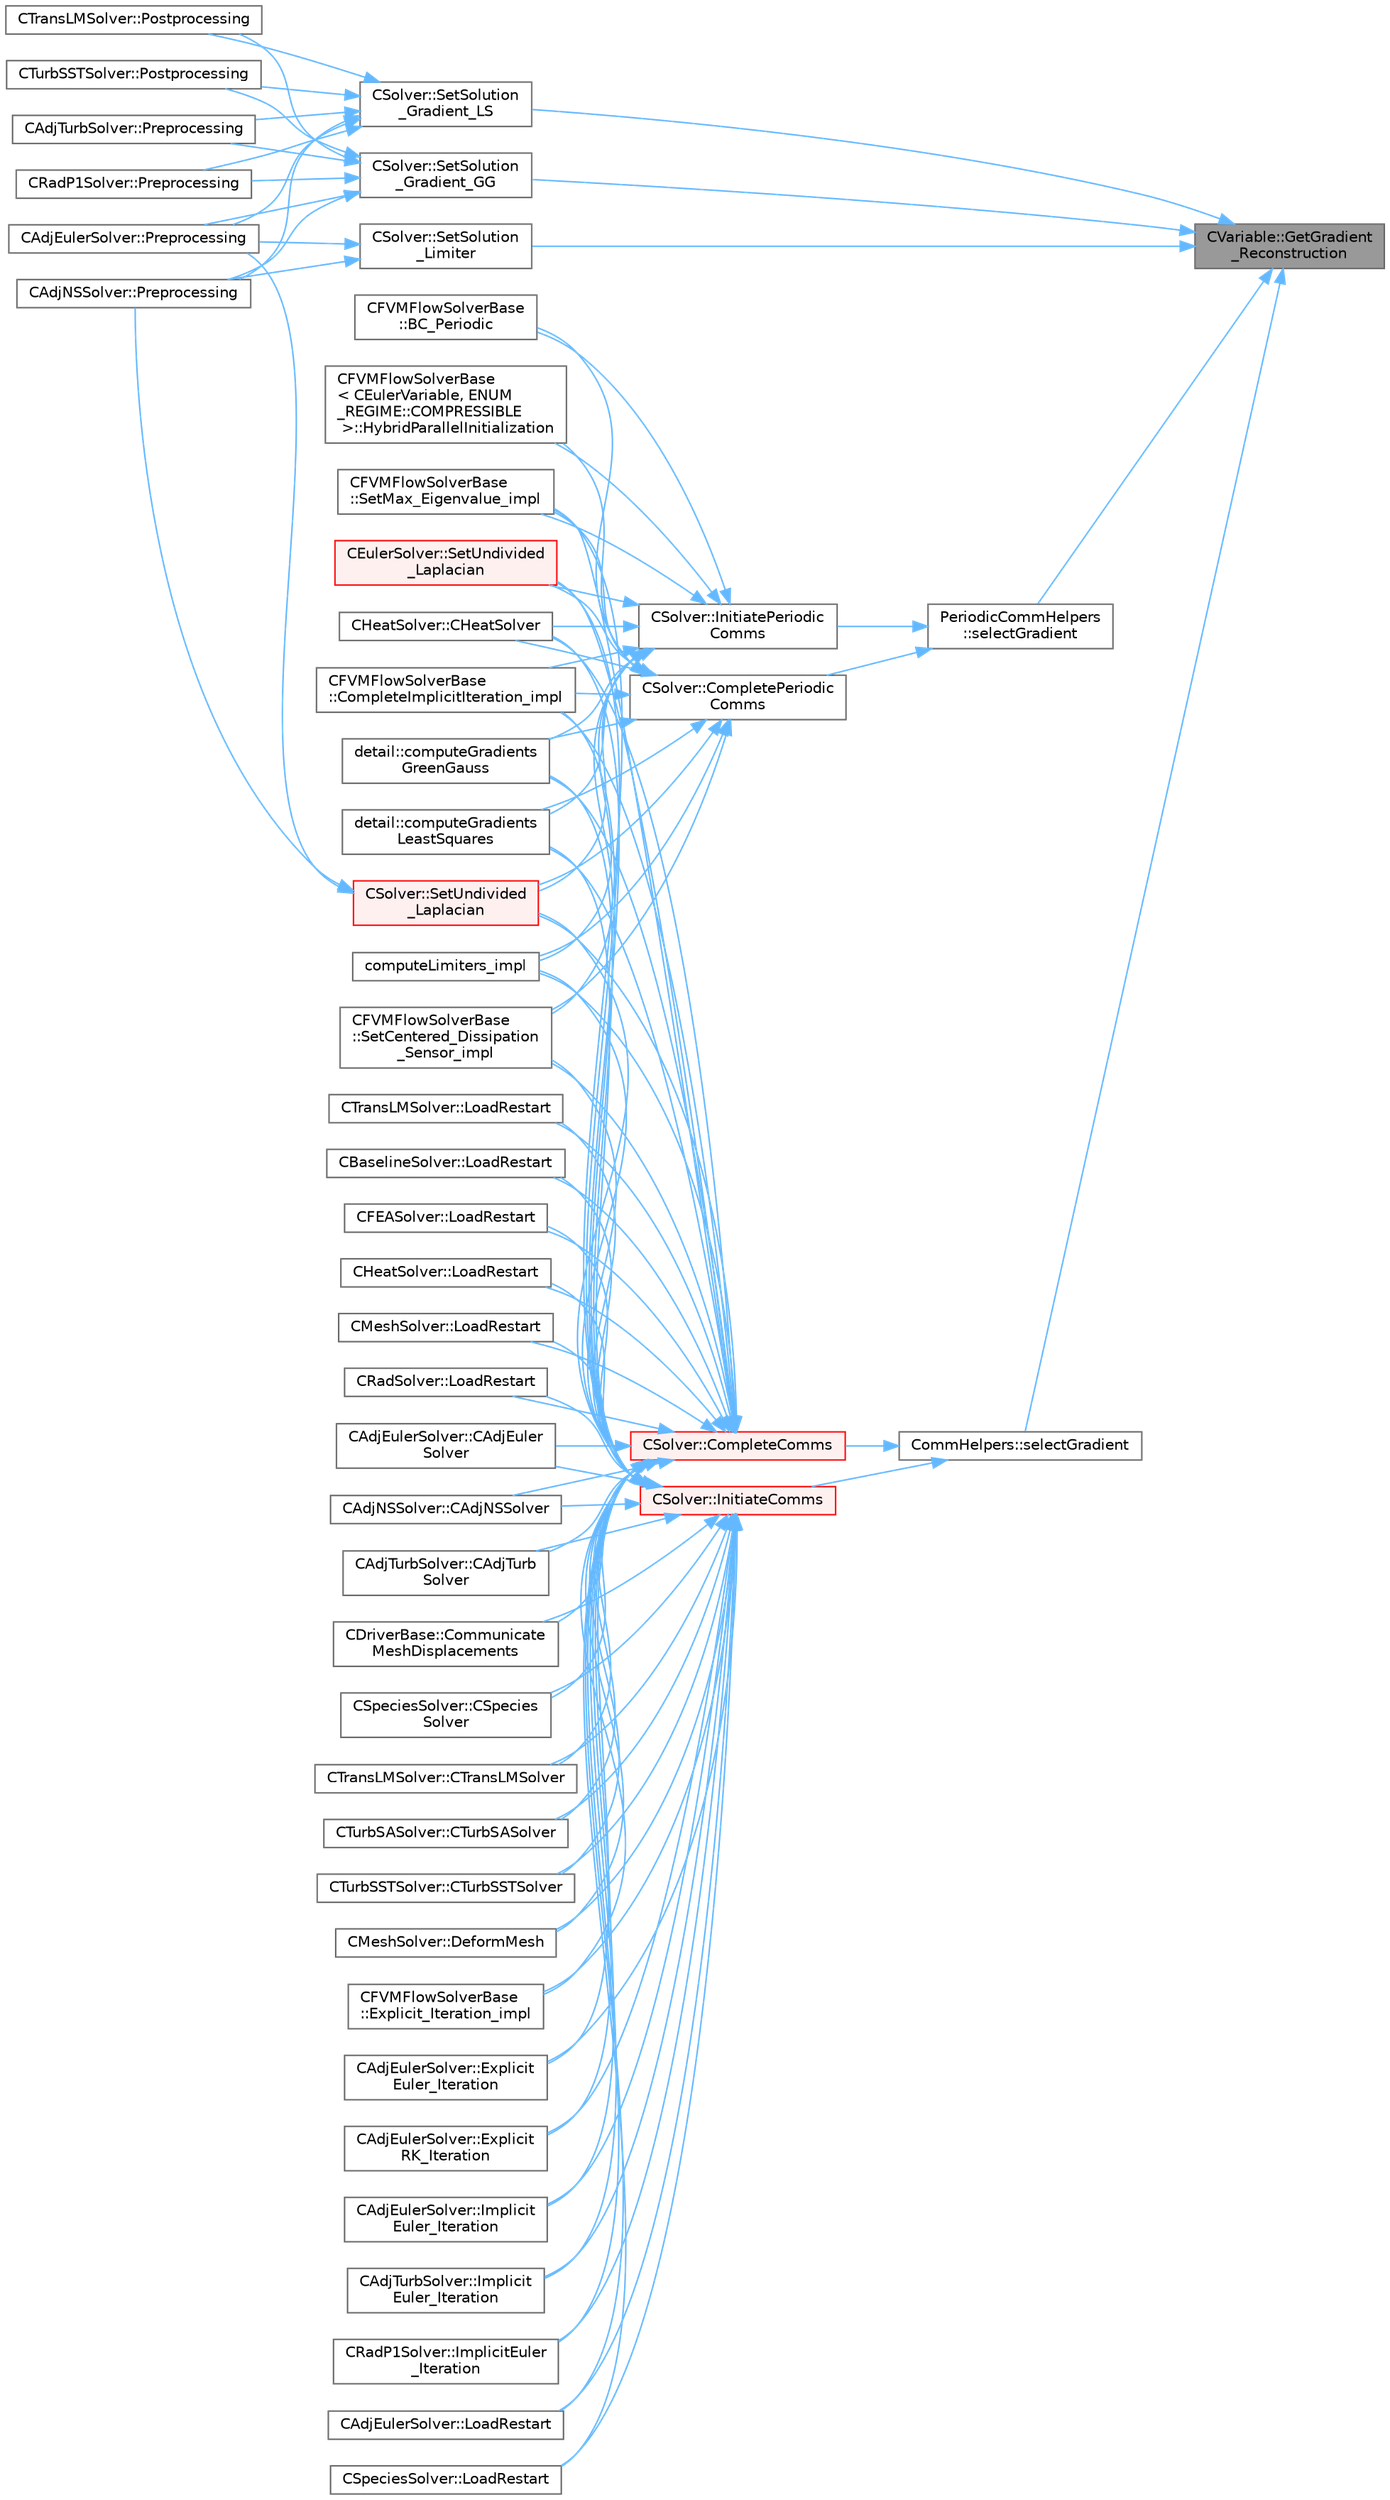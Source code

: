 digraph "CVariable::GetGradient_Reconstruction"
{
 // LATEX_PDF_SIZE
  bgcolor="transparent";
  edge [fontname=Helvetica,fontsize=10,labelfontname=Helvetica,labelfontsize=10];
  node [fontname=Helvetica,fontsize=10,shape=box,height=0.2,width=0.4];
  rankdir="RL";
  Node1 [id="Node000001",label="CVariable::GetGradient\l_Reconstruction",height=0.2,width=0.4,color="gray40", fillcolor="grey60", style="filled", fontcolor="black",tooltip="Get the value of the primitive gradient for MUSCL reconstruction."];
  Node1 -> Node2 [id="edge1_Node000001_Node000002",dir="back",color="steelblue1",style="solid",tooltip=" "];
  Node2 [id="Node000002",label="PeriodicCommHelpers\l::selectGradient",height=0.2,width=0.4,color="grey40", fillcolor="white", style="filled",URL="$namespacePeriodicCommHelpers.html#a1fc07b93c26d00ddae225fd80c28c1fc",tooltip=" "];
  Node2 -> Node3 [id="edge2_Node000002_Node000003",dir="back",color="steelblue1",style="solid",tooltip=" "];
  Node3 [id="Node000003",label="CSolver::CompletePeriodic\lComms",height=0.2,width=0.4,color="grey40", fillcolor="white", style="filled",URL="$classCSolver.html#a6b9c3e0290bce84f14ad3fde8ffa8658",tooltip="Routine to complete the set of non-blocking periodic communications launched by InitiatePeriodicComms..."];
  Node3 -> Node4 [id="edge3_Node000003_Node000004",dir="back",color="steelblue1",style="solid",tooltip=" "];
  Node4 [id="Node000004",label="CFVMFlowSolverBase\l::BC_Periodic",height=0.2,width=0.4,color="grey40", fillcolor="white", style="filled",URL="$classCFVMFlowSolverBase.html#a24ebe4d462bbef07ec992c8c4d3e3aa3",tooltip="Impose a periodic boundary condition by summing contributions from the complete control volume."];
  Node3 -> Node5 [id="edge4_Node000003_Node000005",dir="back",color="steelblue1",style="solid",tooltip=" "];
  Node5 [id="Node000005",label="CHeatSolver::CHeatSolver",height=0.2,width=0.4,color="grey40", fillcolor="white", style="filled",URL="$classCHeatSolver.html#a89c9ece2b98a950e53f4ee9482968186",tooltip="Constructor of the class."];
  Node3 -> Node6 [id="edge5_Node000003_Node000006",dir="back",color="steelblue1",style="solid",tooltip=" "];
  Node6 [id="Node000006",label="CFVMFlowSolverBase\l::CompleteImplicitIteration_impl",height=0.2,width=0.4,color="grey40", fillcolor="white", style="filled",URL="$classCFVMFlowSolverBase.html#a3eb0fbabf1ce42ccc0fe626473800e09",tooltip="Generic implementation to complete an implicit iteration, i.e. update the solution."];
  Node3 -> Node7 [id="edge6_Node000003_Node000007",dir="back",color="steelblue1",style="solid",tooltip=" "];
  Node7 [id="Node000007",label="detail::computeGradients\lGreenGauss",height=0.2,width=0.4,color="grey40", fillcolor="white", style="filled",URL="$group__FvmAlgos.html#ga031dfb21c1777c986ae93d716ec4568b",tooltip="Compute the gradient of a field using the Green-Gauss theorem."];
  Node3 -> Node8 [id="edge7_Node000003_Node000008",dir="back",color="steelblue1",style="solid",tooltip=" "];
  Node8 [id="Node000008",label="detail::computeGradients\lLeastSquares",height=0.2,width=0.4,color="grey40", fillcolor="white", style="filled",URL="$group__FvmAlgos.html#ga186a32bf8b211a50432fe55a6a608c21",tooltip="Compute the gradient of a field using inverse-distance-weighted or unweighted Least-Squares approxima..."];
  Node3 -> Node9 [id="edge8_Node000003_Node000009",dir="back",color="steelblue1",style="solid",tooltip=" "];
  Node9 [id="Node000009",label="computeLimiters_impl",height=0.2,width=0.4,color="grey40", fillcolor="white", style="filled",URL="$group__FvmAlgos.html#ga4639562695f9dc19f098e6d00fcacde1",tooltip="Generic limiter computation for methods based on one limiter value per point (as opposed to one per e..."];
  Node3 -> Node10 [id="edge9_Node000003_Node000010",dir="back",color="steelblue1",style="solid",tooltip=" "];
  Node10 [id="Node000010",label="CFVMFlowSolverBase\l\< CEulerVariable, ENUM\l_REGIME::COMPRESSIBLE\l \>::HybridParallelInitialization",height=0.2,width=0.4,color="grey40", fillcolor="white", style="filled",URL="$classCFVMFlowSolverBase.html#add3f32c09f3bb0032ed4cc4144ec8b10",tooltip="Initialize thread parallel variables."];
  Node3 -> Node11 [id="edge10_Node000003_Node000011",dir="back",color="steelblue1",style="solid",tooltip=" "];
  Node11 [id="Node000011",label="CFVMFlowSolverBase\l::SetCentered_Dissipation\l_Sensor_impl",height=0.2,width=0.4,color="grey40", fillcolor="white", style="filled",URL="$classCFVMFlowSolverBase.html#afb9ed896e3882658d23042a5ee15c9d2",tooltip="Compute the dissipation sensor for centered schemes."];
  Node3 -> Node12 [id="edge11_Node000003_Node000012",dir="back",color="steelblue1",style="solid",tooltip=" "];
  Node12 [id="Node000012",label="CFVMFlowSolverBase\l::SetMax_Eigenvalue_impl",height=0.2,width=0.4,color="grey40", fillcolor="white", style="filled",URL="$classCFVMFlowSolverBase.html#adc3a96a8ca25902058864c18b533192d",tooltip="Compute the max eigenvalue, gemeric implementation."];
  Node3 -> Node13 [id="edge12_Node000003_Node000013",dir="back",color="steelblue1",style="solid",tooltip=" "];
  Node13 [id="Node000013",label="CEulerSolver::SetUndivided\l_Laplacian",height=0.2,width=0.4,color="red", fillcolor="#FFF0F0", style="filled",URL="$classCEulerSolver.html#a82314e58faf4d98a5f3733f43d64de92",tooltip="Compute the undivided laplacian for the solution."];
  Node3 -> Node17 [id="edge13_Node000003_Node000017",dir="back",color="steelblue1",style="solid",tooltip=" "];
  Node17 [id="Node000017",label="CSolver::SetUndivided\l_Laplacian",height=0.2,width=0.4,color="red", fillcolor="#FFF0F0", style="filled",URL="$classCSolver.html#ae9fa6bf0e3ef0dff07dd85e0a87eef4d",tooltip="Compute the undivided laplacian for the solution variables."];
  Node17 -> Node21 [id="edge14_Node000017_Node000021",dir="back",color="steelblue1",style="solid",tooltip=" "];
  Node21 [id="Node000021",label="CAdjEulerSolver::Preprocessing",height=0.2,width=0.4,color="grey40", fillcolor="white", style="filled",URL="$classCAdjEulerSolver.html#a64baf8c7af6006bdc4ad0919f7c2507a",tooltip="Initialize the residual vectors."];
  Node17 -> Node22 [id="edge15_Node000017_Node000022",dir="back",color="steelblue1",style="solid",tooltip=" "];
  Node22 [id="Node000022",label="CAdjNSSolver::Preprocessing",height=0.2,width=0.4,color="grey40", fillcolor="white", style="filled",URL="$classCAdjNSSolver.html#a0669f6fb8ef7cd7800d151d4aff7d3f6",tooltip="Restart residual and compute gradients."];
  Node2 -> Node23 [id="edge16_Node000002_Node000023",dir="back",color="steelblue1",style="solid",tooltip=" "];
  Node23 [id="Node000023",label="CSolver::InitiatePeriodic\lComms",height=0.2,width=0.4,color="grey40", fillcolor="white", style="filled",URL="$classCSolver.html#a1a6e3eee698f471925178d422a0c3724",tooltip="Routine to load a solver quantity into the data structures for MPI periodic communication and to laun..."];
  Node23 -> Node4 [id="edge17_Node000023_Node000004",dir="back",color="steelblue1",style="solid",tooltip=" "];
  Node23 -> Node5 [id="edge18_Node000023_Node000005",dir="back",color="steelblue1",style="solid",tooltip=" "];
  Node23 -> Node6 [id="edge19_Node000023_Node000006",dir="back",color="steelblue1",style="solid",tooltip=" "];
  Node23 -> Node7 [id="edge20_Node000023_Node000007",dir="back",color="steelblue1",style="solid",tooltip=" "];
  Node23 -> Node8 [id="edge21_Node000023_Node000008",dir="back",color="steelblue1",style="solid",tooltip=" "];
  Node23 -> Node9 [id="edge22_Node000023_Node000009",dir="back",color="steelblue1",style="solid",tooltip=" "];
  Node23 -> Node10 [id="edge23_Node000023_Node000010",dir="back",color="steelblue1",style="solid",tooltip=" "];
  Node23 -> Node11 [id="edge24_Node000023_Node000011",dir="back",color="steelblue1",style="solid",tooltip=" "];
  Node23 -> Node12 [id="edge25_Node000023_Node000012",dir="back",color="steelblue1",style="solid",tooltip=" "];
  Node23 -> Node13 [id="edge26_Node000023_Node000013",dir="back",color="steelblue1",style="solid",tooltip=" "];
  Node23 -> Node17 [id="edge27_Node000023_Node000017",dir="back",color="steelblue1",style="solid",tooltip=" "];
  Node1 -> Node24 [id="edge28_Node000001_Node000024",dir="back",color="steelblue1",style="solid",tooltip=" "];
  Node24 [id="Node000024",label="CommHelpers::selectGradient",height=0.2,width=0.4,color="grey40", fillcolor="white", style="filled",URL="$namespaceCommHelpers.html#a691c54929c54c5e0b153a99f22217c8b",tooltip=" "];
  Node24 -> Node25 [id="edge29_Node000024_Node000025",dir="back",color="steelblue1",style="solid",tooltip=" "];
  Node25 [id="Node000025",label="CSolver::CompleteComms",height=0.2,width=0.4,color="red", fillcolor="#FFF0F0", style="filled",URL="$classCSolver.html#a6891c839827efbebdcbf9a349f4da92c",tooltip="Routine to complete the set of non-blocking communications launched by InitiateComms() and unpacking ..."];
  Node25 -> Node26 [id="edge30_Node000025_Node000026",dir="back",color="steelblue1",style="solid",tooltip=" "];
  Node26 [id="Node000026",label="CAdjEulerSolver::CAdjEuler\lSolver",height=0.2,width=0.4,color="grey40", fillcolor="white", style="filled",URL="$classCAdjEulerSolver.html#a0a739888df9436d4707665d152a7af1a",tooltip=" "];
  Node25 -> Node27 [id="edge31_Node000025_Node000027",dir="back",color="steelblue1",style="solid",tooltip=" "];
  Node27 [id="Node000027",label="CAdjNSSolver::CAdjNSSolver",height=0.2,width=0.4,color="grey40", fillcolor="white", style="filled",URL="$classCAdjNSSolver.html#a323f1dc7c0b9fe00d1911eeeea365d46",tooltip=" "];
  Node25 -> Node28 [id="edge32_Node000025_Node000028",dir="back",color="steelblue1",style="solid",tooltip=" "];
  Node28 [id="Node000028",label="CAdjTurbSolver::CAdjTurb\lSolver",height=0.2,width=0.4,color="grey40", fillcolor="white", style="filled",URL="$classCAdjTurbSolver.html#a621bdae0b081f25a67425cc037cd90a2",tooltip=" "];
  Node25 -> Node5 [id="edge33_Node000025_Node000005",dir="back",color="steelblue1",style="solid",tooltip=" "];
  Node25 -> Node29 [id="edge34_Node000025_Node000029",dir="back",color="steelblue1",style="solid",tooltip=" "];
  Node29 [id="Node000029",label="CDriverBase::Communicate\lMeshDisplacements",height=0.2,width=0.4,color="grey40", fillcolor="white", style="filled",URL="$group__PySU2.html#ga28e8e41ab6223500b17b656779574d39",tooltip="Communicate the boundary mesh displacements."];
  Node25 -> Node6 [id="edge35_Node000025_Node000006",dir="back",color="steelblue1",style="solid",tooltip=" "];
  Node25 -> Node7 [id="edge36_Node000025_Node000007",dir="back",color="steelblue1",style="solid",tooltip=" "];
  Node25 -> Node8 [id="edge37_Node000025_Node000008",dir="back",color="steelblue1",style="solid",tooltip=" "];
  Node25 -> Node9 [id="edge38_Node000025_Node000009",dir="back",color="steelblue1",style="solid",tooltip=" "];
  Node25 -> Node30 [id="edge39_Node000025_Node000030",dir="back",color="steelblue1",style="solid",tooltip=" "];
  Node30 [id="Node000030",label="CSpeciesSolver::CSpecies\lSolver",height=0.2,width=0.4,color="grey40", fillcolor="white", style="filled",URL="$classCSpeciesSolver.html#a3a7863355bb316fe760afeb1db4ca66c",tooltip="Constructor of the class."];
  Node25 -> Node31 [id="edge40_Node000025_Node000031",dir="back",color="steelblue1",style="solid",tooltip=" "];
  Node31 [id="Node000031",label="CTransLMSolver::CTransLMSolver",height=0.2,width=0.4,color="grey40", fillcolor="white", style="filled",URL="$classCTransLMSolver.html#a20abc5682fb22268537da1eac0abf24d",tooltip=" "];
  Node25 -> Node32 [id="edge41_Node000025_Node000032",dir="back",color="steelblue1",style="solid",tooltip=" "];
  Node32 [id="Node000032",label="CTurbSASolver::CTurbSASolver",height=0.2,width=0.4,color="grey40", fillcolor="white", style="filled",URL="$classCTurbSASolver.html#a06a8b09d1563dd48f364ff6e97c25cd8",tooltip="Constructor."];
  Node25 -> Node33 [id="edge42_Node000025_Node000033",dir="back",color="steelblue1",style="solid",tooltip=" "];
  Node33 [id="Node000033",label="CTurbSSTSolver::CTurbSSTSolver",height=0.2,width=0.4,color="grey40", fillcolor="white", style="filled",URL="$classCTurbSSTSolver.html#a84beba65418c7c2ca4f4843b989b360a",tooltip="Constructor."];
  Node25 -> Node34 [id="edge43_Node000025_Node000034",dir="back",color="steelblue1",style="solid",tooltip=" "];
  Node34 [id="Node000034",label="CMeshSolver::DeformMesh",height=0.2,width=0.4,color="grey40", fillcolor="white", style="filled",URL="$classCMeshSolver.html#a573e4ddd63b680f5705f402ec317820b",tooltip="Grid deformation using the linear elasticity equations."];
  Node25 -> Node35 [id="edge44_Node000025_Node000035",dir="back",color="steelblue1",style="solid",tooltip=" "];
  Node35 [id="Node000035",label="CFVMFlowSolverBase\l::Explicit_Iteration_impl",height=0.2,width=0.4,color="grey40", fillcolor="white", style="filled",URL="$classCFVMFlowSolverBase.html#ac30c9255150f29da2915a85264a1676c",tooltip="Generic implementation of explicit iterations with a preconditioner."];
  Node25 -> Node36 [id="edge45_Node000025_Node000036",dir="back",color="steelblue1",style="solid",tooltip=" "];
  Node36 [id="Node000036",label="CAdjEulerSolver::Explicit\lEuler_Iteration",height=0.2,width=0.4,color="grey40", fillcolor="white", style="filled",URL="$classCAdjEulerSolver.html#ac6851acd72ffdbf5299680d5d92e065e",tooltip="Update the solution using a explicit Euler scheme."];
  Node25 -> Node37 [id="edge46_Node000025_Node000037",dir="back",color="steelblue1",style="solid",tooltip=" "];
  Node37 [id="Node000037",label="CAdjEulerSolver::Explicit\lRK_Iteration",height=0.2,width=0.4,color="grey40", fillcolor="white", style="filled",URL="$classCAdjEulerSolver.html#a853b9218167a682db73ca73c0fccc2cc",tooltip="Update the solution using a Runge-Kutta strategy."];
  Node25 -> Node38 [id="edge47_Node000025_Node000038",dir="back",color="steelblue1",style="solid",tooltip=" "];
  Node38 [id="Node000038",label="CAdjEulerSolver::Implicit\lEuler_Iteration",height=0.2,width=0.4,color="grey40", fillcolor="white", style="filled",URL="$classCAdjEulerSolver.html#ab35fe7a0b2f840506e91d49961e07485",tooltip="Update the solution using an implicit solver."];
  Node25 -> Node39 [id="edge48_Node000025_Node000039",dir="back",color="steelblue1",style="solid",tooltip=" "];
  Node39 [id="Node000039",label="CAdjTurbSolver::Implicit\lEuler_Iteration",height=0.2,width=0.4,color="grey40", fillcolor="white", style="filled",URL="$classCAdjTurbSolver.html#a119fd6cc599337fd229174474d69f0fb",tooltip="Update the solution using an implicit solver."];
  Node25 -> Node40 [id="edge49_Node000025_Node000040",dir="back",color="steelblue1",style="solid",tooltip=" "];
  Node40 [id="Node000040",label="CRadP1Solver::ImplicitEuler\l_Iteration",height=0.2,width=0.4,color="grey40", fillcolor="white", style="filled",URL="$classCRadP1Solver.html#a23716727a079c099d449da9befa86696",tooltip="Update the solution using an implicit solver."];
  Node25 -> Node41 [id="edge50_Node000025_Node000041",dir="back",color="steelblue1",style="solid",tooltip=" "];
  Node41 [id="Node000041",label="CAdjEulerSolver::LoadRestart",height=0.2,width=0.4,color="grey40", fillcolor="white", style="filled",URL="$classCAdjEulerSolver.html#a4bc9fada01b433e9194d4c0d67adbbbd",tooltip="Load a solution from a restart file."];
  Node25 -> Node42 [id="edge51_Node000025_Node000042",dir="back",color="steelblue1",style="solid",tooltip=" "];
  Node42 [id="Node000042",label="CSpeciesSolver::LoadRestart",height=0.2,width=0.4,color="grey40", fillcolor="white", style="filled",URL="$classCSpeciesSolver.html#a40ecea72824a266fcda6347d08a4fcea",tooltip="Load a solution from a restart file."];
  Node25 -> Node43 [id="edge52_Node000025_Node000043",dir="back",color="steelblue1",style="solid",tooltip=" "];
  Node43 [id="Node000043",label="CTransLMSolver::LoadRestart",height=0.2,width=0.4,color="grey40", fillcolor="white", style="filled",URL="$classCTransLMSolver.html#ab6989abf9b51cfb0b243b1bf98b48a16",tooltip="Load a solution from a restart file."];
  Node25 -> Node44 [id="edge53_Node000025_Node000044",dir="back",color="steelblue1",style="solid",tooltip=" "];
  Node44 [id="Node000044",label="CBaselineSolver::LoadRestart",height=0.2,width=0.4,color="grey40", fillcolor="white", style="filled",URL="$classCBaselineSolver.html#aa5fad3af8c5b48950679d5c5a3a91ec4",tooltip="Load a solution from a restart file."];
  Node25 -> Node45 [id="edge54_Node000025_Node000045",dir="back",color="steelblue1",style="solid",tooltip=" "];
  Node45 [id="Node000045",label="CFEASolver::LoadRestart",height=0.2,width=0.4,color="grey40", fillcolor="white", style="filled",URL="$classCFEASolver.html#ac693299e88dfc4daaf1b2f410ec8351d",tooltip="Load a solution from a restart file."];
  Node25 -> Node46 [id="edge55_Node000025_Node000046",dir="back",color="steelblue1",style="solid",tooltip=" "];
  Node46 [id="Node000046",label="CHeatSolver::LoadRestart",height=0.2,width=0.4,color="grey40", fillcolor="white", style="filled",URL="$classCHeatSolver.html#a0cc2cf63a1cd34b15be77cf3233beaae",tooltip="Load a solution from a restart file."];
  Node25 -> Node47 [id="edge56_Node000025_Node000047",dir="back",color="steelblue1",style="solid",tooltip=" "];
  Node47 [id="Node000047",label="CMeshSolver::LoadRestart",height=0.2,width=0.4,color="grey40", fillcolor="white", style="filled",URL="$classCMeshSolver.html#a7049d436ca386344acd2424eceb39ef4",tooltip="Load a solution from a restart file."];
  Node25 -> Node48 [id="edge57_Node000025_Node000048",dir="back",color="steelblue1",style="solid",tooltip=" "];
  Node48 [id="Node000048",label="CRadSolver::LoadRestart",height=0.2,width=0.4,color="grey40", fillcolor="white", style="filled",URL="$classCRadSolver.html#a9f64999fe5bfcb69fb4349d00d6d8ef5",tooltip="Load a solution from a restart file."];
  Node25 -> Node11 [id="edge58_Node000025_Node000011",dir="back",color="steelblue1",style="solid",tooltip=" "];
  Node25 -> Node12 [id="edge59_Node000025_Node000012",dir="back",color="steelblue1",style="solid",tooltip=" "];
  Node25 -> Node13 [id="edge60_Node000025_Node000013",dir="back",color="steelblue1",style="solid",tooltip=" "];
  Node25 -> Node17 [id="edge61_Node000025_Node000017",dir="back",color="steelblue1",style="solid",tooltip=" "];
  Node24 -> Node62 [id="edge62_Node000024_Node000062",dir="back",color="steelblue1",style="solid",tooltip=" "];
  Node62 [id="Node000062",label="CSolver::InitiateComms",height=0.2,width=0.4,color="red", fillcolor="#FFF0F0", style="filled",URL="$classCSolver.html#a7c5c26e7f006b4bb7e93582d839cf09d",tooltip="Routine to load a solver quantity into the data structures for MPI point-to-point communication and t..."];
  Node62 -> Node26 [id="edge63_Node000062_Node000026",dir="back",color="steelblue1",style="solid",tooltip=" "];
  Node62 -> Node27 [id="edge64_Node000062_Node000027",dir="back",color="steelblue1",style="solid",tooltip=" "];
  Node62 -> Node28 [id="edge65_Node000062_Node000028",dir="back",color="steelblue1",style="solid",tooltip=" "];
  Node62 -> Node5 [id="edge66_Node000062_Node000005",dir="back",color="steelblue1",style="solid",tooltip=" "];
  Node62 -> Node29 [id="edge67_Node000062_Node000029",dir="back",color="steelblue1",style="solid",tooltip=" "];
  Node62 -> Node6 [id="edge68_Node000062_Node000006",dir="back",color="steelblue1",style="solid",tooltip=" "];
  Node62 -> Node7 [id="edge69_Node000062_Node000007",dir="back",color="steelblue1",style="solid",tooltip=" "];
  Node62 -> Node8 [id="edge70_Node000062_Node000008",dir="back",color="steelblue1",style="solid",tooltip=" "];
  Node62 -> Node9 [id="edge71_Node000062_Node000009",dir="back",color="steelblue1",style="solid",tooltip=" "];
  Node62 -> Node30 [id="edge72_Node000062_Node000030",dir="back",color="steelblue1",style="solid",tooltip=" "];
  Node62 -> Node31 [id="edge73_Node000062_Node000031",dir="back",color="steelblue1",style="solid",tooltip=" "];
  Node62 -> Node32 [id="edge74_Node000062_Node000032",dir="back",color="steelblue1",style="solid",tooltip=" "];
  Node62 -> Node33 [id="edge75_Node000062_Node000033",dir="back",color="steelblue1",style="solid",tooltip=" "];
  Node62 -> Node34 [id="edge76_Node000062_Node000034",dir="back",color="steelblue1",style="solid",tooltip=" "];
  Node62 -> Node35 [id="edge77_Node000062_Node000035",dir="back",color="steelblue1",style="solid",tooltip=" "];
  Node62 -> Node36 [id="edge78_Node000062_Node000036",dir="back",color="steelblue1",style="solid",tooltip=" "];
  Node62 -> Node37 [id="edge79_Node000062_Node000037",dir="back",color="steelblue1",style="solid",tooltip=" "];
  Node62 -> Node38 [id="edge80_Node000062_Node000038",dir="back",color="steelblue1",style="solid",tooltip=" "];
  Node62 -> Node39 [id="edge81_Node000062_Node000039",dir="back",color="steelblue1",style="solid",tooltip=" "];
  Node62 -> Node40 [id="edge82_Node000062_Node000040",dir="back",color="steelblue1",style="solid",tooltip=" "];
  Node62 -> Node41 [id="edge83_Node000062_Node000041",dir="back",color="steelblue1",style="solid",tooltip=" "];
  Node62 -> Node42 [id="edge84_Node000062_Node000042",dir="back",color="steelblue1",style="solid",tooltip=" "];
  Node62 -> Node43 [id="edge85_Node000062_Node000043",dir="back",color="steelblue1",style="solid",tooltip=" "];
  Node62 -> Node44 [id="edge86_Node000062_Node000044",dir="back",color="steelblue1",style="solid",tooltip=" "];
  Node62 -> Node45 [id="edge87_Node000062_Node000045",dir="back",color="steelblue1",style="solid",tooltip=" "];
  Node62 -> Node46 [id="edge88_Node000062_Node000046",dir="back",color="steelblue1",style="solid",tooltip=" "];
  Node62 -> Node47 [id="edge89_Node000062_Node000047",dir="back",color="steelblue1",style="solid",tooltip=" "];
  Node62 -> Node48 [id="edge90_Node000062_Node000048",dir="back",color="steelblue1",style="solid",tooltip=" "];
  Node62 -> Node11 [id="edge91_Node000062_Node000011",dir="back",color="steelblue1",style="solid",tooltip=" "];
  Node62 -> Node12 [id="edge92_Node000062_Node000012",dir="back",color="steelblue1",style="solid",tooltip=" "];
  Node62 -> Node13 [id="edge93_Node000062_Node000013",dir="back",color="steelblue1",style="solid",tooltip=" "];
  Node62 -> Node17 [id="edge94_Node000062_Node000017",dir="back",color="steelblue1",style="solid",tooltip=" "];
  Node1 -> Node63 [id="edge95_Node000001_Node000063",dir="back",color="steelblue1",style="solid",tooltip=" "];
  Node63 [id="Node000063",label="CSolver::SetSolution\l_Gradient_GG",height=0.2,width=0.4,color="grey40", fillcolor="white", style="filled",URL="$classCSolver.html#a1b8b8b923658b7e099dc1f5c86a1dd4d",tooltip="Compute the Green-Gauss gradient of the solution."];
  Node63 -> Node64 [id="edge96_Node000063_Node000064",dir="back",color="steelblue1",style="solid",tooltip=" "];
  Node64 [id="Node000064",label="CTransLMSolver::Postprocessing",height=0.2,width=0.4,color="grey40", fillcolor="white", style="filled",URL="$classCTransLMSolver.html#a165a8d455391e8a3ec640c371a772217",tooltip="Computes the effective intermtittency."];
  Node63 -> Node65 [id="edge97_Node000063_Node000065",dir="back",color="steelblue1",style="solid",tooltip=" "];
  Node65 [id="Node000065",label="CTurbSSTSolver::Postprocessing",height=0.2,width=0.4,color="grey40", fillcolor="white", style="filled",URL="$classCTurbSSTSolver.html#a9f9394f05aa34e96e4bf2dd00447789a",tooltip="Computes the eddy viscosity."];
  Node63 -> Node21 [id="edge98_Node000063_Node000021",dir="back",color="steelblue1",style="solid",tooltip=" "];
  Node63 -> Node22 [id="edge99_Node000063_Node000022",dir="back",color="steelblue1",style="solid",tooltip=" "];
  Node63 -> Node66 [id="edge100_Node000063_Node000066",dir="back",color="steelblue1",style="solid",tooltip=" "];
  Node66 [id="Node000066",label="CAdjTurbSolver::Preprocessing",height=0.2,width=0.4,color="grey40", fillcolor="white", style="filled",URL="$classCAdjTurbSolver.html#a2ed1cbeeeaaeb94ba0e6c9103459b1fe",tooltip="Initializate the residual vectors."];
  Node63 -> Node67 [id="edge101_Node000063_Node000067",dir="back",color="steelblue1",style="solid",tooltip=" "];
  Node67 [id="Node000067",label="CRadP1Solver::Preprocessing",height=0.2,width=0.4,color="grey40", fillcolor="white", style="filled",URL="$classCRadP1Solver.html#a34c7a29cb038e85c793685b1a76edac6",tooltip="Restart residual and compute gradients."];
  Node1 -> Node68 [id="edge102_Node000001_Node000068",dir="back",color="steelblue1",style="solid",tooltip=" "];
  Node68 [id="Node000068",label="CSolver::SetSolution\l_Gradient_LS",height=0.2,width=0.4,color="grey40", fillcolor="white", style="filled",URL="$classCSolver.html#a517cd065a6aef8177158c3cd51e81738",tooltip="Compute the Least Squares gradient of the solution."];
  Node68 -> Node64 [id="edge103_Node000068_Node000064",dir="back",color="steelblue1",style="solid",tooltip=" "];
  Node68 -> Node65 [id="edge104_Node000068_Node000065",dir="back",color="steelblue1",style="solid",tooltip=" "];
  Node68 -> Node21 [id="edge105_Node000068_Node000021",dir="back",color="steelblue1",style="solid",tooltip=" "];
  Node68 -> Node22 [id="edge106_Node000068_Node000022",dir="back",color="steelblue1",style="solid",tooltip=" "];
  Node68 -> Node66 [id="edge107_Node000068_Node000066",dir="back",color="steelblue1",style="solid",tooltip=" "];
  Node68 -> Node67 [id="edge108_Node000068_Node000067",dir="back",color="steelblue1",style="solid",tooltip=" "];
  Node1 -> Node69 [id="edge109_Node000001_Node000069",dir="back",color="steelblue1",style="solid",tooltip=" "];
  Node69 [id="Node000069",label="CSolver::SetSolution\l_Limiter",height=0.2,width=0.4,color="grey40", fillcolor="white", style="filled",URL="$classCSolver.html#a6bc3916452ffa54c2436de7bb627fefa",tooltip="Compute slope limiter."];
  Node69 -> Node21 [id="edge110_Node000069_Node000021",dir="back",color="steelblue1",style="solid",tooltip=" "];
  Node69 -> Node22 [id="edge111_Node000069_Node000022",dir="back",color="steelblue1",style="solid",tooltip=" "];
}

